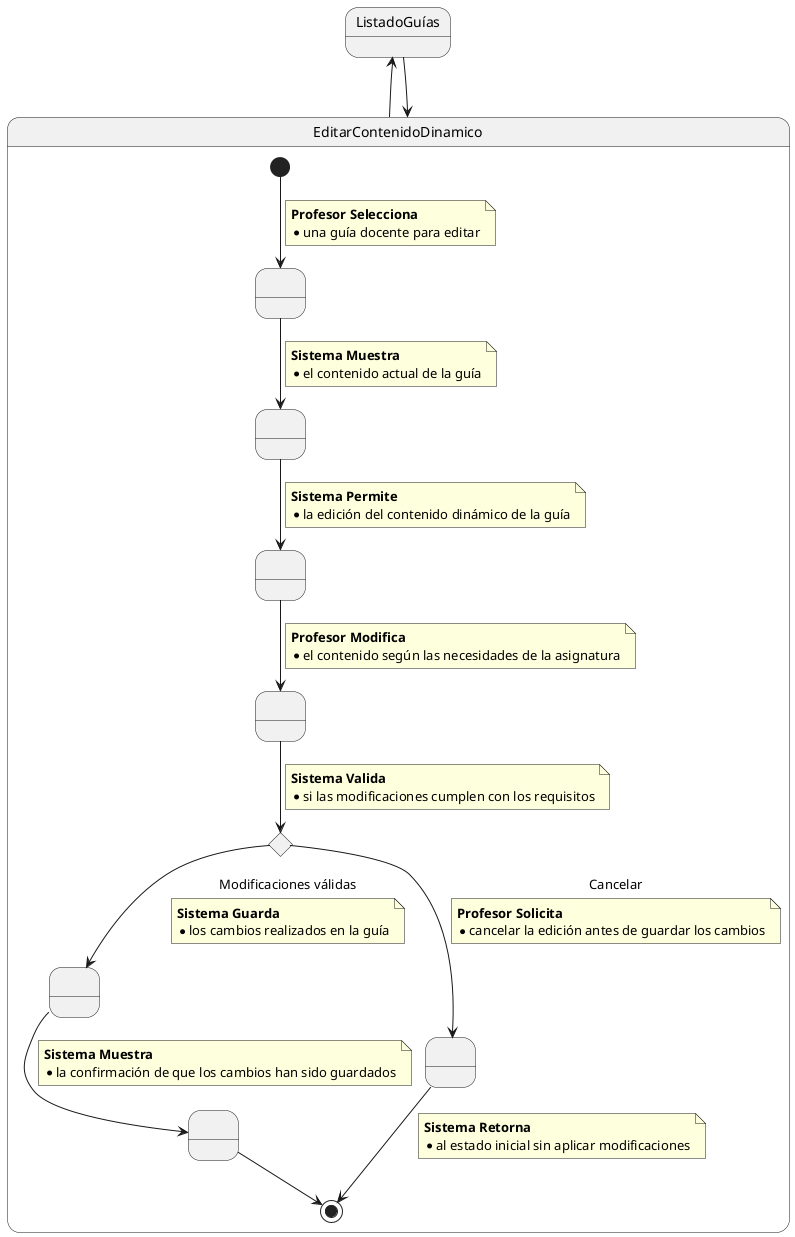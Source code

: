@startuml
ListadoGuías -up-> EditarContenidoDinamico

state EditarContenidoDinamico {
    state SeleccionarGuía as " "
    state MostrarContenido as " "
    state PermitirEdición as " "
    state ModificarContenido as " "
    state ValidarModificaciones <<choice>>
    state GuardarCambios as " "
    state MostrarConfirmación as " "
    state PermitirCancelación as " "

    [*] --> SeleccionarGuía
    note on link
    <b>Profesor Selecciona</b>
    * una guía docente para editar
    end note

    SeleccionarGuía --> MostrarContenido
    note on link
    <b>Sistema Muestra</b>
    * el contenido actual de la guía
    end note

    MostrarContenido --> PermitirEdición
    note on link
    <b>Sistema Permite</b>
    * la edición del contenido dinámico de la guía
    end note

    PermitirEdición --> ModificarContenido
    note on link
    <b>Profesor Modifica</b>
    * el contenido según las necesidades de la asignatura
    end note

    ModificarContenido --> ValidarModificaciones
    note on link
    <b>Sistema Valida</b>
    * si las modificaciones cumplen con los requisitos
    end note

    ValidarModificaciones --> GuardarCambios : Modificaciones válidas
    note on link
    <b>Sistema Guarda</b>
    * los cambios realizados en la guía
    end note

    GuardarCambios --> MostrarConfirmación
    note on link
    <b>Sistema Muestra</b>
    * la confirmación de que los cambios han sido guardados
    end note

    ValidarModificaciones --> PermitirCancelación : Cancelar
    note on link
    <b>Profesor Solicita</b>
    * cancelar la edición antes de guardar los cambios
    end note

    PermitirCancelación --> [*]
    note on link
    <b>Sistema Retorna</b>
    * al estado inicial sin aplicar modificaciones
    end note

    MostrarConfirmación --> [*]
}

EditarContenidoDinamico -up-> ListadoGuías
@enduml
